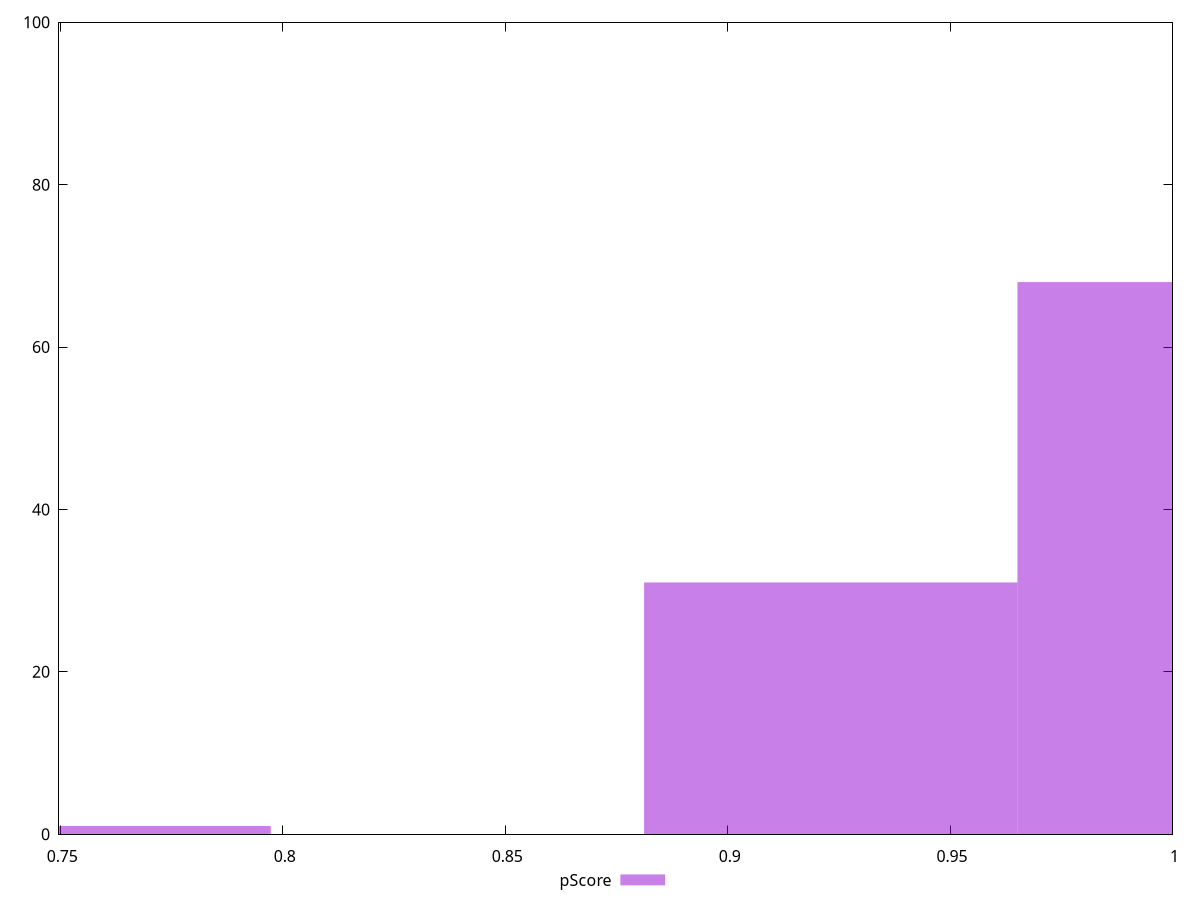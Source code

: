 reset

$pScore <<EOF
0.7553340523347843 1
1.0071120697797125 68
0.9231860639647365 31
EOF

set key outside below
set boxwidth 0.08392600581497604
set xrange [0.7496955555555556:1]
set yrange [0:100]
set trange [0:100]
set style fill transparent solid 0.5 noborder
set terminal svg size 640, 490 enhanced background rgb 'white'
set output "report_00018_2021-02-10T15-25-16.877Z/uses-rel-preconnect/samples/pages+cached+noadtech+nomedia+nocss/pScore/histogram.svg"

plot $pScore title "pScore" with boxes

reset
